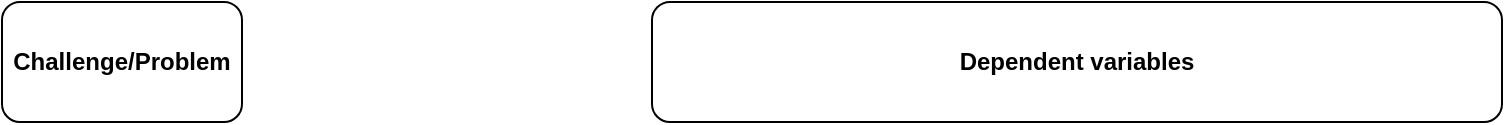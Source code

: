 <mxfile version="14.7.0" type="github">
  <diagram id="yPP6c_kw10HohXMOG231" name="Page-1">
    <mxGraphModel dx="782" dy="507" grid="1" gridSize="10" guides="1" tooltips="1" connect="1" arrows="1" fold="1" page="1" pageScale="1" pageWidth="850" pageHeight="1100" math="0" shadow="0">
      <root>
        <mxCell id="0" />
        <mxCell id="1" parent="0" />
        <mxCell id="wNQuYvaOg9263UFE0XiM-1" value="Challenge/Problem" style="rounded=1;whiteSpace=wrap;html=1;fontStyle=1" vertex="1" parent="1">
          <mxGeometry x="40" y="80" width="120" height="60" as="geometry" />
        </mxCell>
        <mxCell id="wNQuYvaOg9263UFE0XiM-2" value="&lt;b&gt;Dependent variables&lt;/b&gt;" style="rounded=1;whiteSpace=wrap;html=1;" vertex="1" parent="1">
          <mxGeometry x="365" y="80" width="425" height="60" as="geometry" />
        </mxCell>
      </root>
    </mxGraphModel>
  </diagram>
</mxfile>
